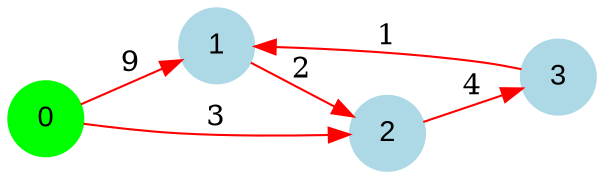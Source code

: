 digraph graphe {
rankdir = LR;
edge [color=red];
0 [fontname="Arial", shape = circle, color=green, style=filled];
1 [fontname="Arial", shape = circle, color=lightblue, style=filled];
2 [fontname="Arial", shape = circle, color=lightblue, style=filled];
3 [fontname="Arial", shape = circle, color=lightblue, style=filled];
	0  ->  1 [label = "9"];
	0  ->  2 [label = "3"];
	1  ->  2 [label = "2"];
	2  ->  3 [label = "4"];
	3  ->  1 [label = "1"];
}